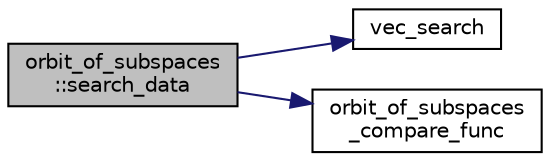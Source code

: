 digraph "orbit_of_subspaces::search_data"
{
  edge [fontname="Helvetica",fontsize="10",labelfontname="Helvetica",labelfontsize="10"];
  node [fontname="Helvetica",fontsize="10",shape=record];
  rankdir="LR";
  Node252 [label="orbit_of_subspaces\l::search_data",height=0.2,width=0.4,color="black", fillcolor="grey75", style="filled", fontcolor="black"];
  Node252 -> Node253 [color="midnightblue",fontsize="10",style="solid",fontname="Helvetica"];
  Node253 [label="vec_search",height=0.2,width=0.4,color="black", fillcolor="white", style="filled",URL="$d5/de2/foundations_2data__structures_2data__structures_8h.html#a2d4becb500cd39649c49f94188b31bc5"];
  Node252 -> Node254 [color="midnightblue",fontsize="10",style="solid",fontname="Helvetica"];
  Node254 [label="orbit_of_subspaces\l_compare_func",height=0.2,width=0.4,color="black", fillcolor="white", style="filled",URL="$de/d04/orbit__of__subspaces_8_c.html#a05ba8b7962f347724c63d56ea731d209"];
}
